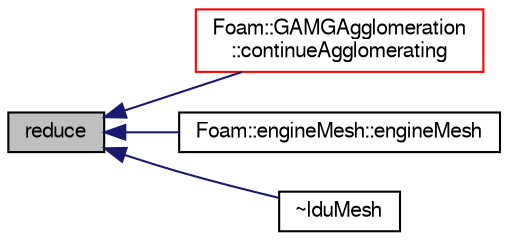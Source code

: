 digraph "reduce"
{
  bgcolor="transparent";
  edge [fontname="FreeSans",fontsize="10",labelfontname="FreeSans",labelfontsize="10"];
  node [fontname="FreeSans",fontsize="10",shape=record];
  rankdir="LR";
  Node440 [label="reduce",height=0.2,width=0.4,color="black", fillcolor="grey75", style="filled", fontcolor="black"];
  Node440 -> Node441 [dir="back",color="midnightblue",fontsize="10",style="solid",fontname="FreeSans"];
  Node441 [label="Foam::GAMGAgglomeration\l::continueAgglomerating",height=0.2,width=0.4,color="red",URL="$a26970.html#aede06eb19dbb71f723f57eaca00ee37d",tooltip="Check the need for further agglomeration. "];
  Node440 -> Node443 [dir="back",color="midnightblue",fontsize="10",style="solid",fontname="FreeSans"];
  Node443 [label="Foam::engineMesh::engineMesh",height=0.2,width=0.4,color="black",URL="$a21802.html#ac9e1a1e4fbbd91b4fb4cd7b1155ccd5f",tooltip="Construct from objectRegistry, and read/write options. "];
  Node440 -> Node444 [dir="back",color="midnightblue",fontsize="10",style="solid",fontname="FreeSans"];
  Node444 [label="~lduMesh",height=0.2,width=0.4,color="black",URL="$a27126.html#a0d6142dbbff9e22317ca374ec3c2aa83",tooltip="Destructor. "];
}

